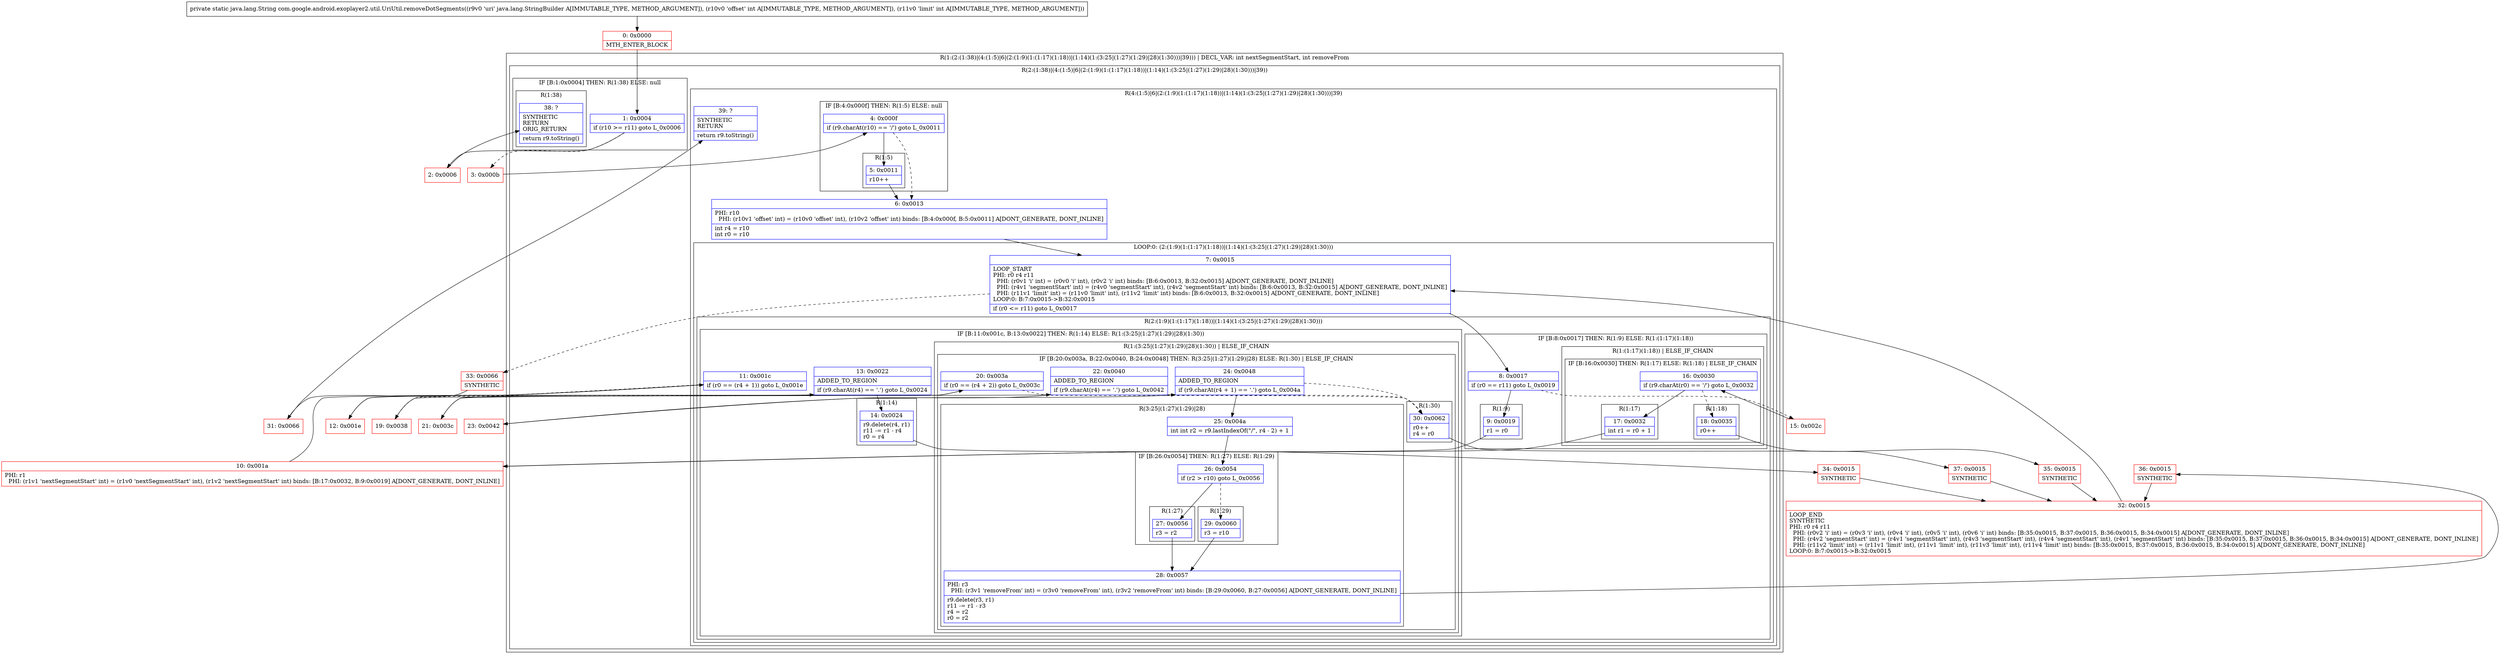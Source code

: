 digraph "CFG forcom.google.android.exoplayer2.util.UriUtil.removeDotSegments(Ljava\/lang\/StringBuilder;II)Ljava\/lang\/String;" {
subgraph cluster_Region_727144885 {
label = "R(1:(2:(1:38)|(4:(1:5)|6|(2:(1:9)(1:(1:17)(1:18))|(1:14)(1:(3:25|(1:27)(1:29)|28)(1:30)))|39))) | DECL_VAR: int nextSegmentStart, int removeFrom\l";
node [shape=record,color=blue];
subgraph cluster_Region_715621628 {
label = "R(2:(1:38)|(4:(1:5)|6|(2:(1:9)(1:(1:17)(1:18))|(1:14)(1:(3:25|(1:27)(1:29)|28)(1:30)))|39))";
node [shape=record,color=blue];
subgraph cluster_IfRegion_1783380624 {
label = "IF [B:1:0x0004] THEN: R(1:38) ELSE: null";
node [shape=record,color=blue];
Node_1 [shape=record,label="{1\:\ 0x0004|if (r10 \>= r11) goto L_0x0006\l}"];
subgraph cluster_Region_384923046 {
label = "R(1:38)";
node [shape=record,color=blue];
Node_38 [shape=record,label="{38\:\ ?|SYNTHETIC\lRETURN\lORIG_RETURN\l|return r9.toString()\l}"];
}
}
subgraph cluster_Region_1945736082 {
label = "R(4:(1:5)|6|(2:(1:9)(1:(1:17)(1:18))|(1:14)(1:(3:25|(1:27)(1:29)|28)(1:30)))|39)";
node [shape=record,color=blue];
subgraph cluster_IfRegion_133831740 {
label = "IF [B:4:0x000f] THEN: R(1:5) ELSE: null";
node [shape=record,color=blue];
Node_4 [shape=record,label="{4\:\ 0x000f|if (r9.charAt(r10) == '\/') goto L_0x0011\l}"];
subgraph cluster_Region_292350043 {
label = "R(1:5)";
node [shape=record,color=blue];
Node_5 [shape=record,label="{5\:\ 0x0011|r10++\l}"];
}
}
Node_6 [shape=record,label="{6\:\ 0x0013|PHI: r10 \l  PHI: (r10v1 'offset' int) = (r10v0 'offset' int), (r10v2 'offset' int) binds: [B:4:0x000f, B:5:0x0011] A[DONT_GENERATE, DONT_INLINE]\l|int r4 = r10\lint r0 = r10\l}"];
subgraph cluster_LoopRegion_1114925678 {
label = "LOOP:0: (2:(1:9)(1:(1:17)(1:18))|(1:14)(1:(3:25|(1:27)(1:29)|28)(1:30)))";
node [shape=record,color=blue];
Node_7 [shape=record,label="{7\:\ 0x0015|LOOP_START\lPHI: r0 r4 r11 \l  PHI: (r0v1 'i' int) = (r0v0 'i' int), (r0v2 'i' int) binds: [B:6:0x0013, B:32:0x0015] A[DONT_GENERATE, DONT_INLINE]\l  PHI: (r4v1 'segmentStart' int) = (r4v0 'segmentStart' int), (r4v2 'segmentStart' int) binds: [B:6:0x0013, B:32:0x0015] A[DONT_GENERATE, DONT_INLINE]\l  PHI: (r11v1 'limit' int) = (r11v0 'limit' int), (r11v2 'limit' int) binds: [B:6:0x0013, B:32:0x0015] A[DONT_GENERATE, DONT_INLINE]\lLOOP:0: B:7:0x0015\-\>B:32:0x0015\l|if (r0 \<= r11) goto L_0x0017\l}"];
subgraph cluster_Region_444586076 {
label = "R(2:(1:9)(1:(1:17)(1:18))|(1:14)(1:(3:25|(1:27)(1:29)|28)(1:30)))";
node [shape=record,color=blue];
subgraph cluster_IfRegion_859487126 {
label = "IF [B:8:0x0017] THEN: R(1:9) ELSE: R(1:(1:17)(1:18))";
node [shape=record,color=blue];
Node_8 [shape=record,label="{8\:\ 0x0017|if (r0 == r11) goto L_0x0019\l}"];
subgraph cluster_Region_1538914925 {
label = "R(1:9)";
node [shape=record,color=blue];
Node_9 [shape=record,label="{9\:\ 0x0019|r1 = r0\l}"];
}
subgraph cluster_Region_129942256 {
label = "R(1:(1:17)(1:18)) | ELSE_IF_CHAIN\l";
node [shape=record,color=blue];
subgraph cluster_IfRegion_1272522905 {
label = "IF [B:16:0x0030] THEN: R(1:17) ELSE: R(1:18) | ELSE_IF_CHAIN\l";
node [shape=record,color=blue];
Node_16 [shape=record,label="{16\:\ 0x0030|if (r9.charAt(r0) == '\/') goto L_0x0032\l}"];
subgraph cluster_Region_706682006 {
label = "R(1:17)";
node [shape=record,color=blue];
Node_17 [shape=record,label="{17\:\ 0x0032|int r1 = r0 + 1\l}"];
}
subgraph cluster_Region_1606023466 {
label = "R(1:18)";
node [shape=record,color=blue];
Node_18 [shape=record,label="{18\:\ 0x0035|r0++\l}"];
}
}
}
}
subgraph cluster_IfRegion_22249579 {
label = "IF [B:11:0x001c, B:13:0x0022] THEN: R(1:14) ELSE: R(1:(3:25|(1:27)(1:29)|28)(1:30))";
node [shape=record,color=blue];
Node_11 [shape=record,label="{11\:\ 0x001c|if (r0 == (r4 + 1)) goto L_0x001e\l}"];
Node_13 [shape=record,label="{13\:\ 0x0022|ADDED_TO_REGION\l|if (r9.charAt(r4) == '.') goto L_0x0024\l}"];
subgraph cluster_Region_1049224912 {
label = "R(1:14)";
node [shape=record,color=blue];
Node_14 [shape=record,label="{14\:\ 0x0024|r9.delete(r4, r1)\lr11 \-= r1 \- r4\lr0 = r4\l}"];
}
subgraph cluster_Region_1358050759 {
label = "R(1:(3:25|(1:27)(1:29)|28)(1:30)) | ELSE_IF_CHAIN\l";
node [shape=record,color=blue];
subgraph cluster_IfRegion_428752032 {
label = "IF [B:20:0x003a, B:22:0x0040, B:24:0x0048] THEN: R(3:25|(1:27)(1:29)|28) ELSE: R(1:30) | ELSE_IF_CHAIN\l";
node [shape=record,color=blue];
Node_20 [shape=record,label="{20\:\ 0x003a|if (r0 == (r4 + 2)) goto L_0x003c\l}"];
Node_22 [shape=record,label="{22\:\ 0x0040|ADDED_TO_REGION\l|if (r9.charAt(r4) == '.') goto L_0x0042\l}"];
Node_24 [shape=record,label="{24\:\ 0x0048|ADDED_TO_REGION\l|if (r9.charAt(r4 + 1) == '.') goto L_0x004a\l}"];
subgraph cluster_Region_206128924 {
label = "R(3:25|(1:27)(1:29)|28)";
node [shape=record,color=blue];
Node_25 [shape=record,label="{25\:\ 0x004a|int int r2 = r9.lastIndexOf(\"\/\", r4 \- 2) + 1\l}"];
subgraph cluster_IfRegion_1285547080 {
label = "IF [B:26:0x0054] THEN: R(1:27) ELSE: R(1:29)";
node [shape=record,color=blue];
Node_26 [shape=record,label="{26\:\ 0x0054|if (r2 \> r10) goto L_0x0056\l}"];
subgraph cluster_Region_1482753316 {
label = "R(1:27)";
node [shape=record,color=blue];
Node_27 [shape=record,label="{27\:\ 0x0056|r3 = r2\l}"];
}
subgraph cluster_Region_1518236497 {
label = "R(1:29)";
node [shape=record,color=blue];
Node_29 [shape=record,label="{29\:\ 0x0060|r3 = r10\l}"];
}
}
Node_28 [shape=record,label="{28\:\ 0x0057|PHI: r3 \l  PHI: (r3v1 'removeFrom' int) = (r3v0 'removeFrom' int), (r3v2 'removeFrom' int) binds: [B:29:0x0060, B:27:0x0056] A[DONT_GENERATE, DONT_INLINE]\l|r9.delete(r3, r1)\lr11 \-= r1 \- r3\lr4 = r2\lr0 = r2\l}"];
}
subgraph cluster_Region_1934265676 {
label = "R(1:30)";
node [shape=record,color=blue];
Node_30 [shape=record,label="{30\:\ 0x0062|r0++\lr4 = r0\l}"];
}
}
}
}
}
}
Node_39 [shape=record,label="{39\:\ ?|SYNTHETIC\lRETURN\l|return r9.toString()\l}"];
}
}
}
Node_0 [shape=record,color=red,label="{0\:\ 0x0000|MTH_ENTER_BLOCK\l}"];
Node_2 [shape=record,color=red,label="{2\:\ 0x0006}"];
Node_3 [shape=record,color=red,label="{3\:\ 0x000b}"];
Node_10 [shape=record,color=red,label="{10\:\ 0x001a|PHI: r1 \l  PHI: (r1v1 'nextSegmentStart' int) = (r1v0 'nextSegmentStart' int), (r1v2 'nextSegmentStart' int) binds: [B:17:0x0032, B:9:0x0019] A[DONT_GENERATE, DONT_INLINE]\l}"];
Node_12 [shape=record,color=red,label="{12\:\ 0x001e}"];
Node_15 [shape=record,color=red,label="{15\:\ 0x002c}"];
Node_19 [shape=record,color=red,label="{19\:\ 0x0038}"];
Node_21 [shape=record,color=red,label="{21\:\ 0x003c}"];
Node_23 [shape=record,color=red,label="{23\:\ 0x0042}"];
Node_31 [shape=record,color=red,label="{31\:\ 0x0066}"];
Node_32 [shape=record,color=red,label="{32\:\ 0x0015|LOOP_END\lSYNTHETIC\lPHI: r0 r4 r11 \l  PHI: (r0v2 'i' int) = (r0v3 'i' int), (r0v4 'i' int), (r0v5 'i' int), (r0v6 'i' int) binds: [B:35:0x0015, B:37:0x0015, B:36:0x0015, B:34:0x0015] A[DONT_GENERATE, DONT_INLINE]\l  PHI: (r4v2 'segmentStart' int) = (r4v1 'segmentStart' int), (r4v3 'segmentStart' int), (r4v4 'segmentStart' int), (r4v1 'segmentStart' int) binds: [B:35:0x0015, B:37:0x0015, B:36:0x0015, B:34:0x0015] A[DONT_GENERATE, DONT_INLINE]\l  PHI: (r11v2 'limit' int) = (r11v1 'limit' int), (r11v1 'limit' int), (r11v3 'limit' int), (r11v4 'limit' int) binds: [B:35:0x0015, B:37:0x0015, B:36:0x0015, B:34:0x0015] A[DONT_GENERATE, DONT_INLINE]\lLOOP:0: B:7:0x0015\-\>B:32:0x0015\l}"];
Node_33 [shape=record,color=red,label="{33\:\ 0x0066|SYNTHETIC\l}"];
Node_34 [shape=record,color=red,label="{34\:\ 0x0015|SYNTHETIC\l}"];
Node_35 [shape=record,color=red,label="{35\:\ 0x0015|SYNTHETIC\l}"];
Node_36 [shape=record,color=red,label="{36\:\ 0x0015|SYNTHETIC\l}"];
Node_37 [shape=record,color=red,label="{37\:\ 0x0015|SYNTHETIC\l}"];
MethodNode[shape=record,label="{private static java.lang.String com.google.android.exoplayer2.util.UriUtil.removeDotSegments((r9v0 'uri' java.lang.StringBuilder A[IMMUTABLE_TYPE, METHOD_ARGUMENT]), (r10v0 'offset' int A[IMMUTABLE_TYPE, METHOD_ARGUMENT]), (r11v0 'limit' int A[IMMUTABLE_TYPE, METHOD_ARGUMENT])) }"];
MethodNode -> Node_0;
Node_1 -> Node_2;
Node_1 -> Node_3[style=dashed];
Node_4 -> Node_5;
Node_4 -> Node_6[style=dashed];
Node_5 -> Node_6;
Node_6 -> Node_7;
Node_7 -> Node_8;
Node_7 -> Node_33[style=dashed];
Node_8 -> Node_9;
Node_8 -> Node_15[style=dashed];
Node_9 -> Node_10;
Node_16 -> Node_17;
Node_16 -> Node_18[style=dashed];
Node_17 -> Node_10;
Node_18 -> Node_35;
Node_11 -> Node_12;
Node_11 -> Node_19[style=dashed];
Node_13 -> Node_14;
Node_13 -> Node_19[style=dashed];
Node_14 -> Node_34;
Node_20 -> Node_21;
Node_20 -> Node_30[style=dashed];
Node_22 -> Node_23;
Node_22 -> Node_30[style=dashed];
Node_24 -> Node_25;
Node_24 -> Node_30[style=dashed];
Node_25 -> Node_26;
Node_26 -> Node_27;
Node_26 -> Node_29[style=dashed];
Node_27 -> Node_28;
Node_29 -> Node_28;
Node_28 -> Node_36;
Node_30 -> Node_37;
Node_0 -> Node_1;
Node_2 -> Node_38;
Node_3 -> Node_4;
Node_10 -> Node_11;
Node_12 -> Node_13;
Node_15 -> Node_16;
Node_19 -> Node_20;
Node_21 -> Node_22;
Node_23 -> Node_24;
Node_31 -> Node_39;
Node_32 -> Node_7;
Node_33 -> Node_31;
Node_34 -> Node_32;
Node_35 -> Node_32;
Node_36 -> Node_32;
Node_37 -> Node_32;
}

